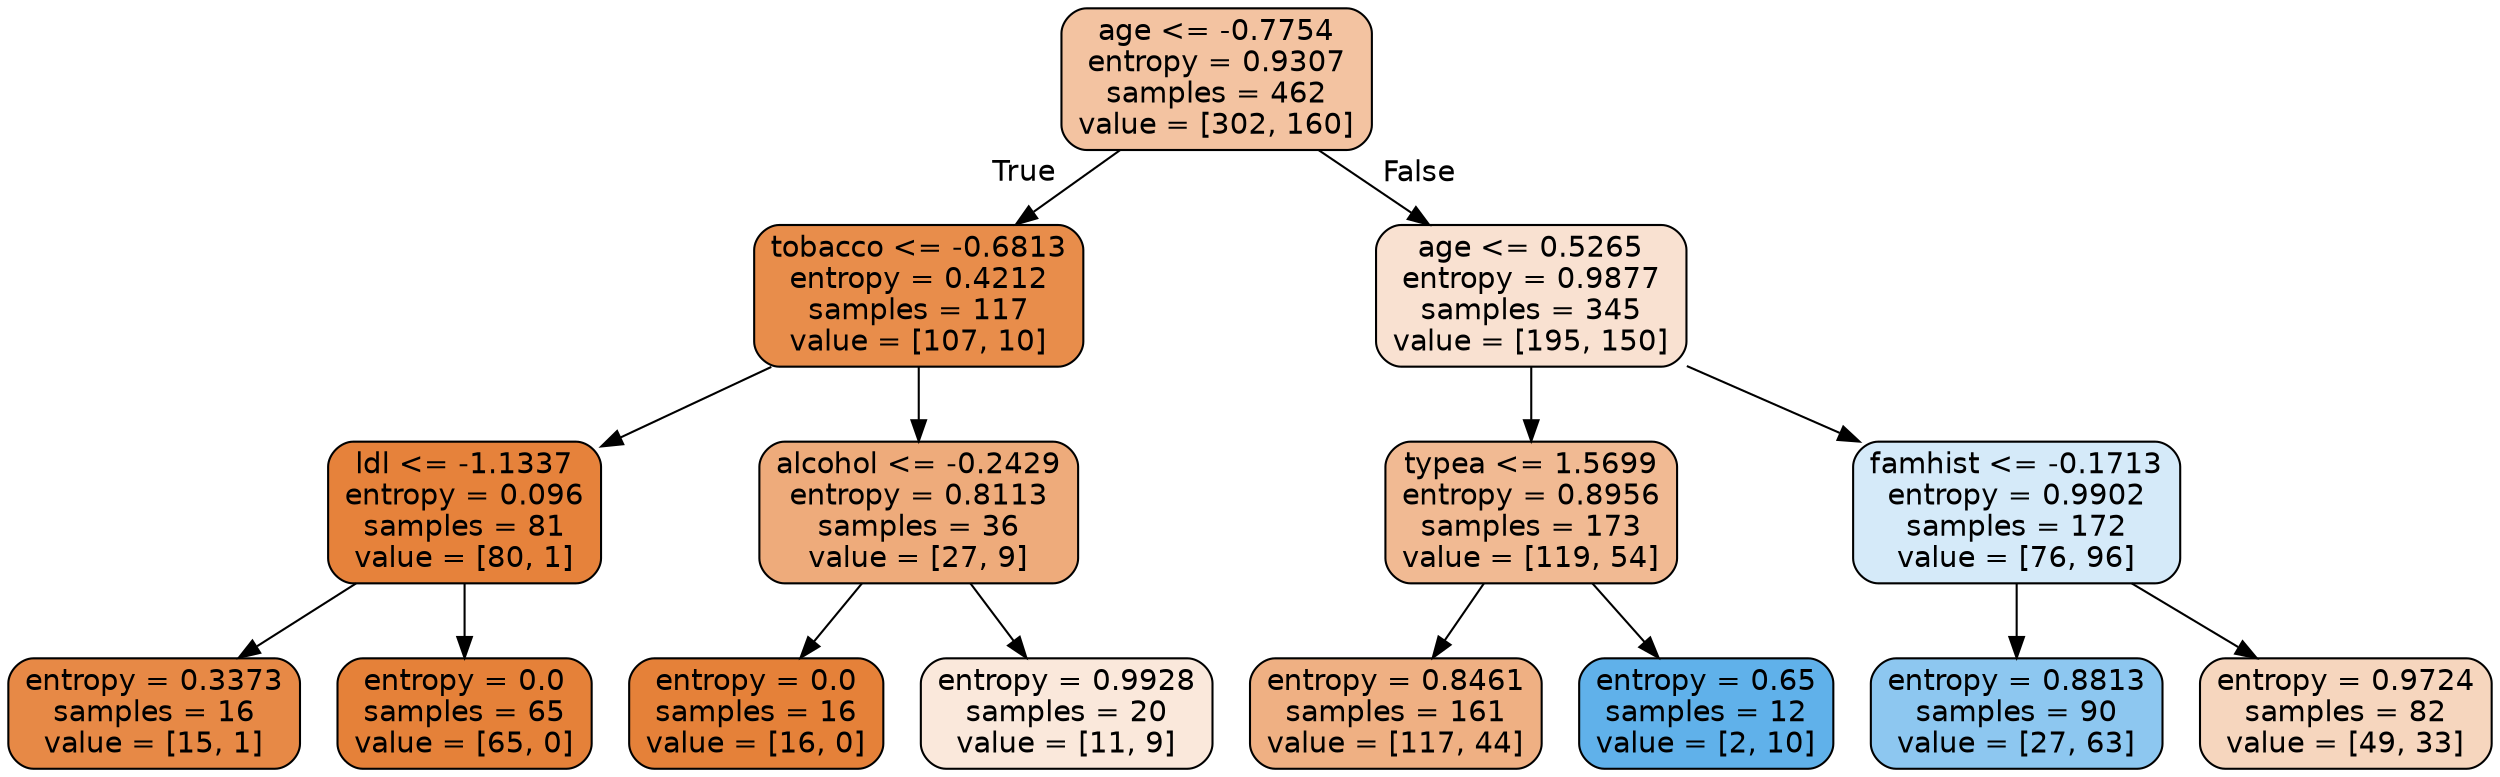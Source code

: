 digraph Tree {
node [shape=box, style="filled, rounded", color="black", fontname=helvetica] ;
edge [fontname=helvetica] ;
0 [label="age <= -0.7754\nentropy = 0.9307\nsamples = 462\nvalue = [302, 160]", fillcolor="#e5813978"] ;
1 [label="tobacco <= -0.6813\nentropy = 0.4212\nsamples = 117\nvalue = [107, 10]", fillcolor="#e58139e7"] ;
0 -> 1 [labeldistance=2.5, labelangle=45, headlabel="True"] ;
2 [label="ldl <= -1.1337\nentropy = 0.096\nsamples = 81\nvalue = [80, 1]", fillcolor="#e58139fc"] ;
1 -> 2 ;
3 [label="entropy = 0.3373\nsamples = 16\nvalue = [15, 1]", fillcolor="#e58139ee"] ;
2 -> 3 ;
4 [label="entropy = 0.0\nsamples = 65\nvalue = [65, 0]", fillcolor="#e58139ff"] ;
2 -> 4 ;
5 [label="alcohol <= -0.2429\nentropy = 0.8113\nsamples = 36\nvalue = [27, 9]", fillcolor="#e58139aa"] ;
1 -> 5 ;
6 [label="entropy = 0.0\nsamples = 16\nvalue = [16, 0]", fillcolor="#e58139ff"] ;
5 -> 6 ;
7 [label="entropy = 0.9928\nsamples = 20\nvalue = [11, 9]", fillcolor="#e581392e"] ;
5 -> 7 ;
8 [label="age <= 0.5265\nentropy = 0.9877\nsamples = 345\nvalue = [195, 150]", fillcolor="#e581393b"] ;
0 -> 8 [labeldistance=2.5, labelangle=-45, headlabel="False"] ;
9 [label="typea <= 1.5699\nentropy = 0.8956\nsamples = 173\nvalue = [119, 54]", fillcolor="#e581398b"] ;
8 -> 9 ;
10 [label="entropy = 0.8461\nsamples = 161\nvalue = [117, 44]", fillcolor="#e581399f"] ;
9 -> 10 ;
11 [label="entropy = 0.65\nsamples = 12\nvalue = [2, 10]", fillcolor="#399de5cc"] ;
9 -> 11 ;
12 [label="famhist <= -0.1713\nentropy = 0.9902\nsamples = 172\nvalue = [76, 96]", fillcolor="#399de535"] ;
8 -> 12 ;
13 [label="entropy = 0.8813\nsamples = 90\nvalue = [27, 63]", fillcolor="#399de592"] ;
12 -> 13 ;
14 [label="entropy = 0.9724\nsamples = 82\nvalue = [49, 33]", fillcolor="#e5813953"] ;
12 -> 14 ;
}